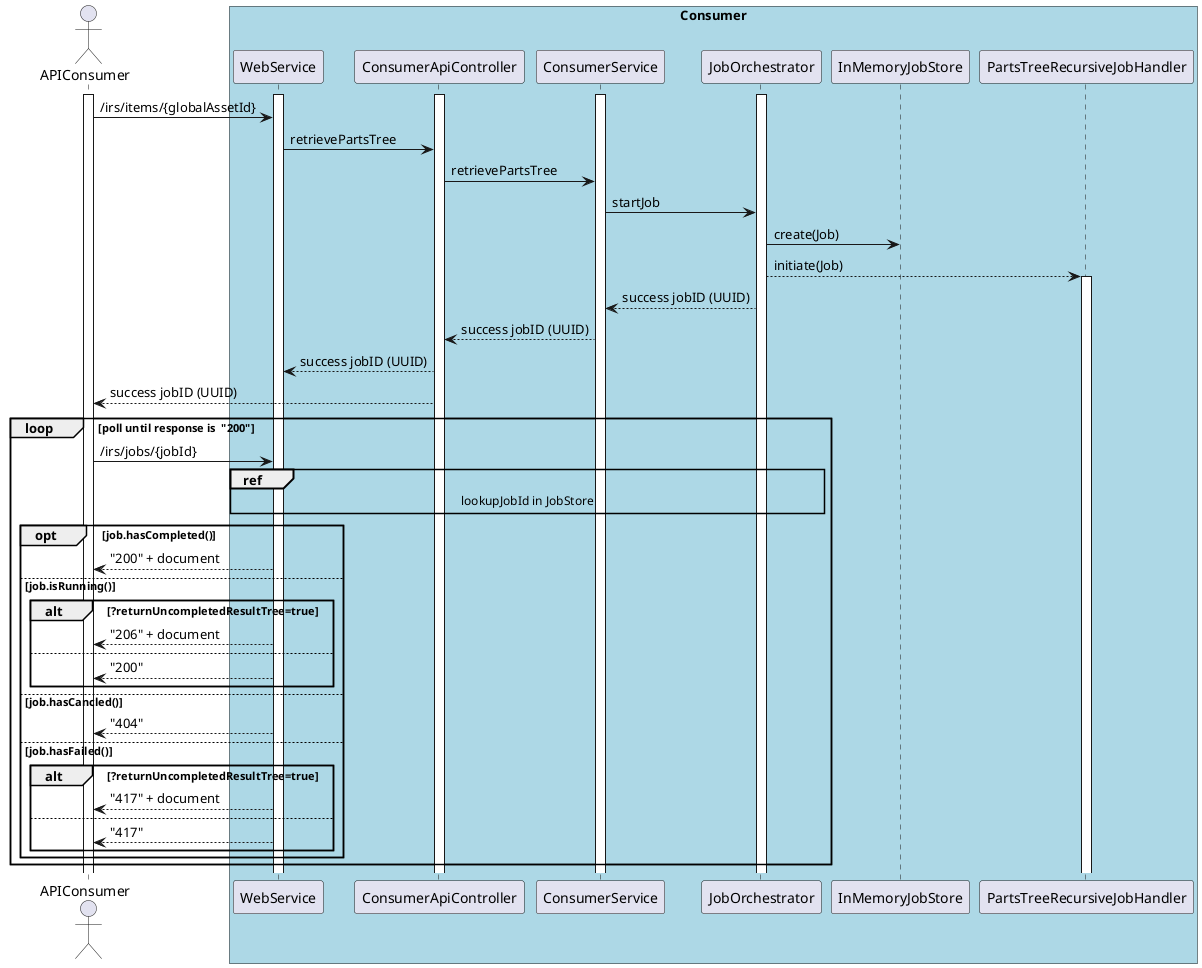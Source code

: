 @startuml

actor APIConsumer
activate APIConsumer

box "Consumer" #LightBlue
participant WebService
activate WebService
participant ConsumerApiController
activate ConsumerApiController
participant ConsumerService
activate ConsumerService
participant JobOrchestrator
activate JobOrchestrator

APIConsumer -> WebService : /irs/items/{globalAssetId}
WebService -> ConsumerApiController :  retrievePartsTree
ConsumerApiController -> ConsumerService :  retrievePartsTree
ConsumerService -> JobOrchestrator: startJob
JobOrchestrator -> InMemoryJobStore: create(Job)

JobOrchestrator --> PartsTreeRecursiveJobHandler: initiate(Job)
activate PartsTreeRecursiveJobHandler

ConsumerService <-- JobOrchestrator : success jobID (UUID)
ConsumerApiController <-- ConsumerService : success jobID (UUID)
WebService <-- ConsumerApiController : success jobID (UUID)
APIConsumer <-- ConsumerApiController : success jobID (UUID)

loop poll until response is  "200"
     APIConsumer -> WebService : /irs/jobs/{jobId}

     ref over WebService,  JobOrchestrator
        lookupJobId in JobStore
     end ref
     opt job.hasCompleted()
            APIConsumer <-- WebService : "200" + document
     else job.isRunning()
           alt ?returnUncompletedResultTree=true
             APIConsumer <-- WebService : "206" + document
           else
             APIConsumer <-- WebService : "200"
            end alt
     else job.hasCancled()
             APIConsumer <-- WebService : "404"
     else job.hasFailed()
        alt ?returnUncompletedResultTree=true
            APIConsumer <-- WebService : "417" + document
        else
            APIConsumer <-- WebService : "417"
        end alt
     end opt

end loop

@enduml